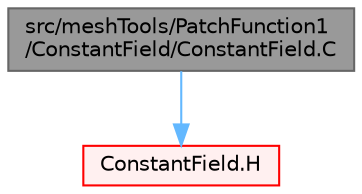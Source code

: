 digraph "src/meshTools/PatchFunction1/ConstantField/ConstantField.C"
{
 // LATEX_PDF_SIZE
  bgcolor="transparent";
  edge [fontname=Helvetica,fontsize=10,labelfontname=Helvetica,labelfontsize=10];
  node [fontname=Helvetica,fontsize=10,shape=box,height=0.2,width=0.4];
  Node1 [id="Node000001",label="src/meshTools/PatchFunction1\l/ConstantField/ConstantField.C",height=0.2,width=0.4,color="gray40", fillcolor="grey60", style="filled", fontcolor="black",tooltip=" "];
  Node1 -> Node2 [id="edge1_Node000001_Node000002",color="steelblue1",style="solid",tooltip=" "];
  Node2 [id="Node000002",label="ConstantField.H",height=0.2,width=0.4,color="red", fillcolor="#FFF0F0", style="filled",URL="$ConstantField_8H.html",tooltip=" "];
}
